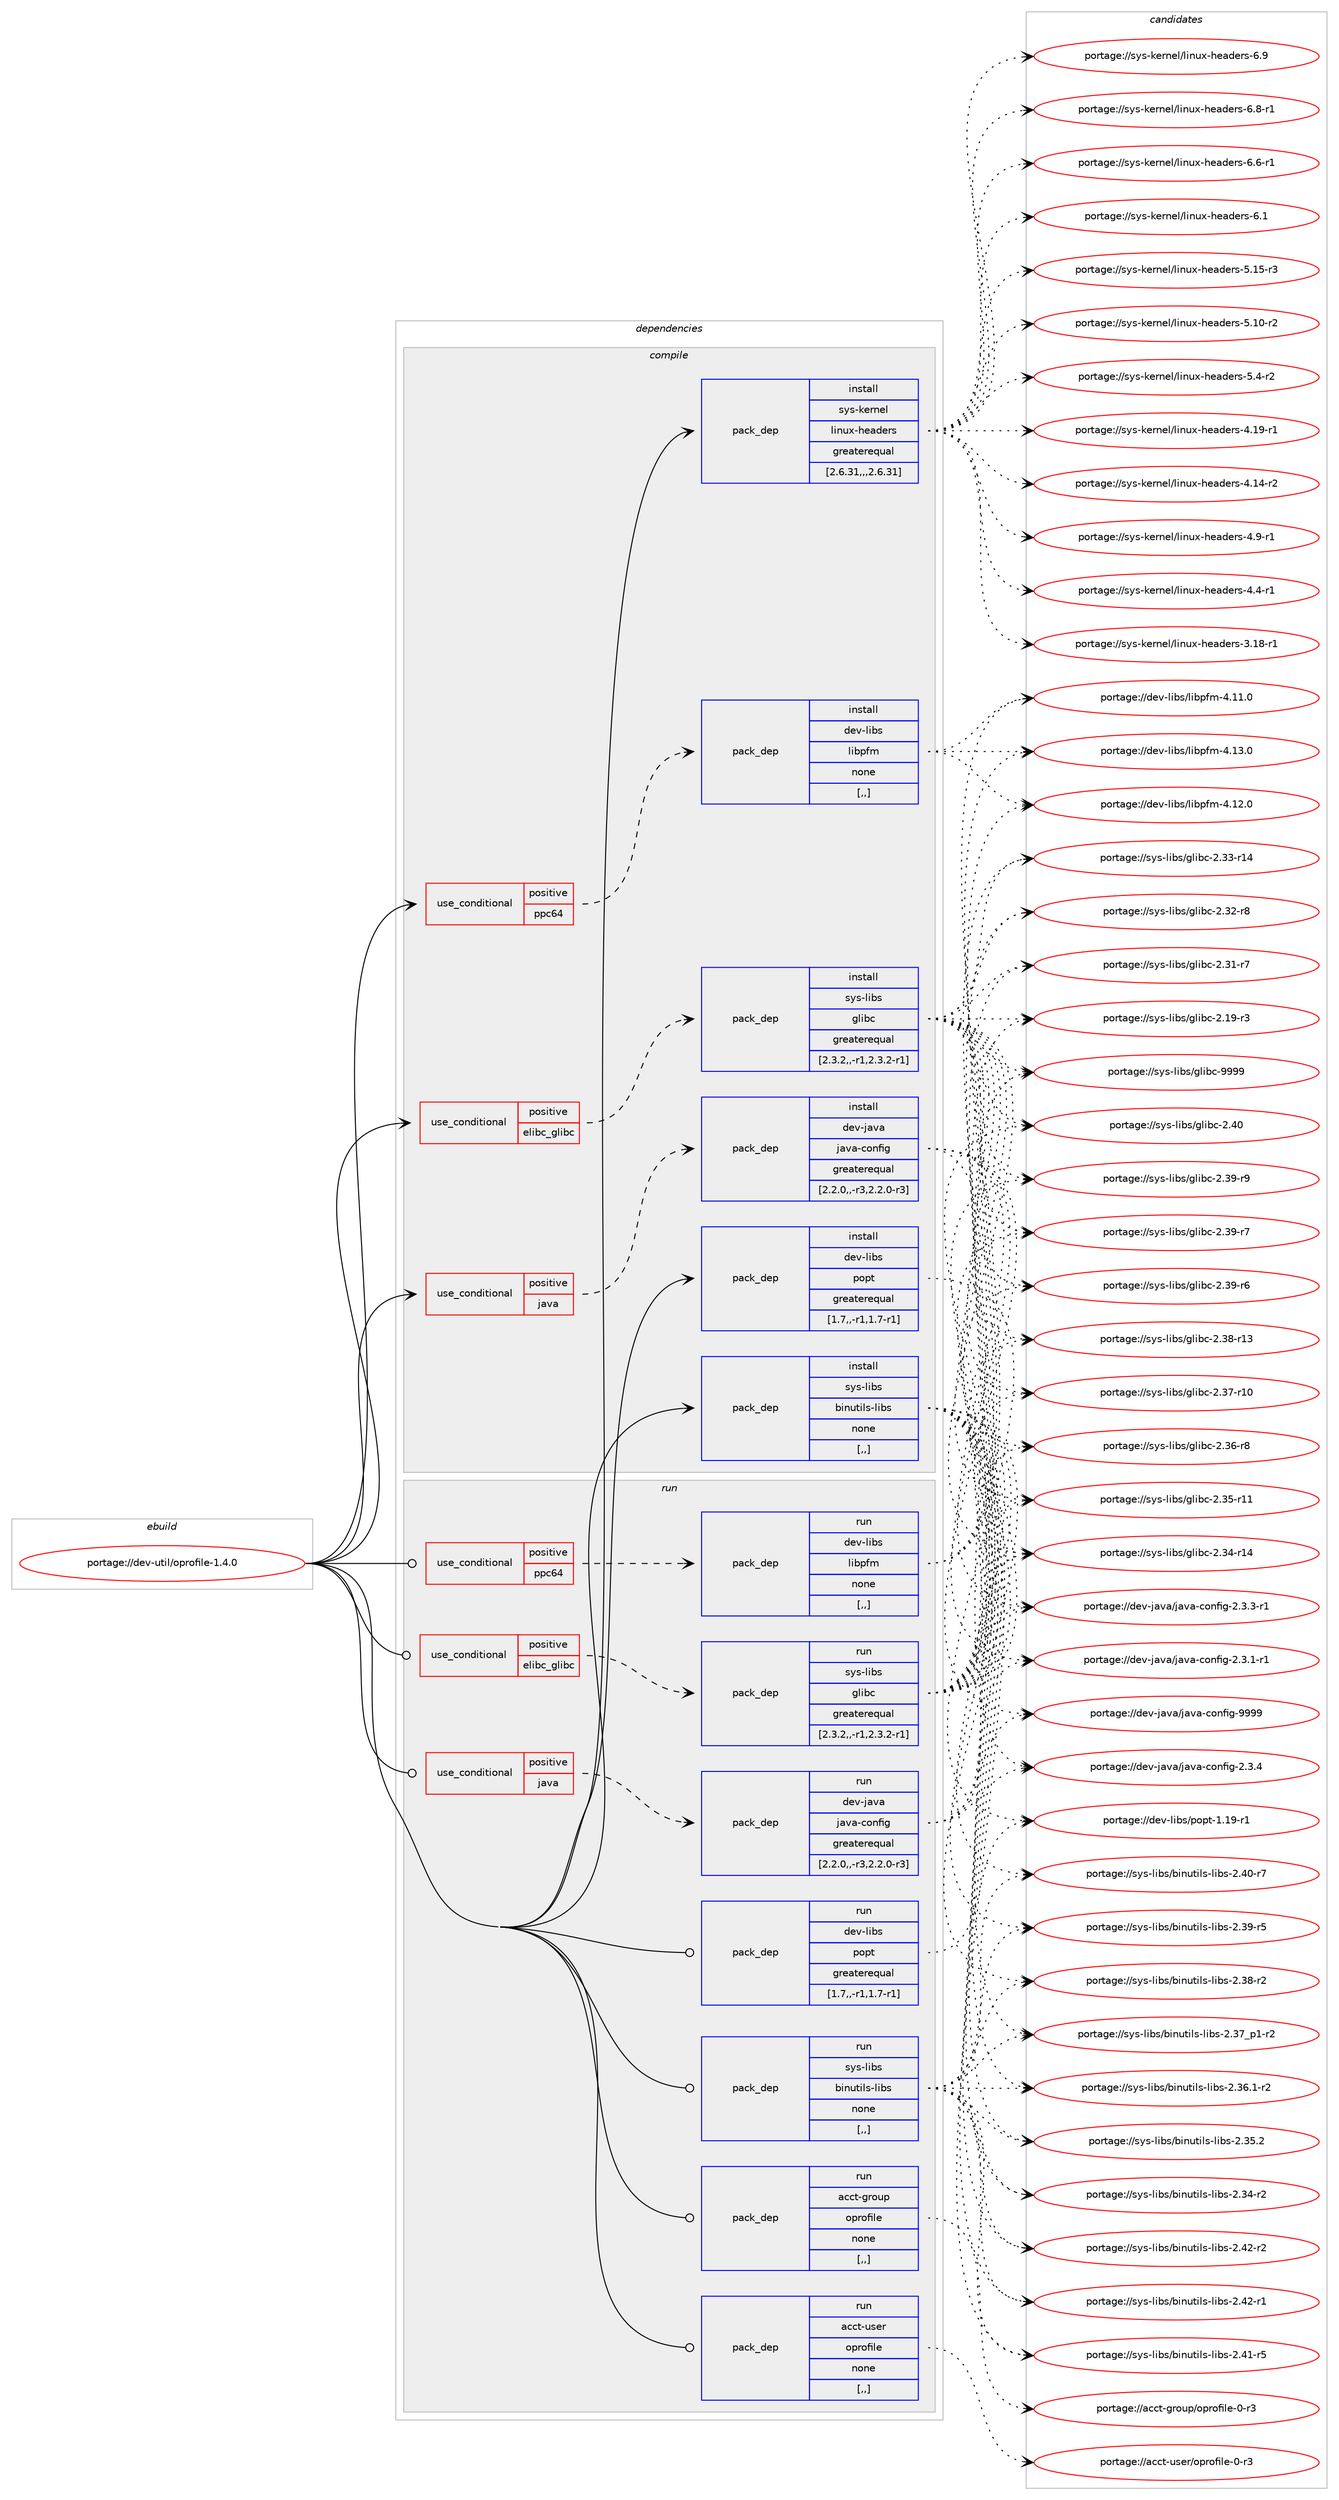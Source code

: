 digraph prolog {

# *************
# Graph options
# *************

newrank=true;
concentrate=true;
compound=true;
graph [rankdir=LR,fontname=Helvetica,fontsize=10,ranksep=1.5];#, ranksep=2.5, nodesep=0.2];
edge  [arrowhead=vee];
node  [fontname=Helvetica,fontsize=10];

# **********
# The ebuild
# **********

subgraph cluster_leftcol {
color=gray;
label=<<i>ebuild</i>>;
id [label="portage://dev-util/oprofile-1.4.0", color=red, width=4, href="../dev-util/oprofile-1.4.0.svg"];
}

# ****************
# The dependencies
# ****************

subgraph cluster_midcol {
color=gray;
label=<<i>dependencies</i>>;
subgraph cluster_compile {
fillcolor="#eeeeee";
style=filled;
label=<<i>compile</i>>;
subgraph cond61016 {
dependency217139 [label=<<TABLE BORDER="0" CELLBORDER="1" CELLSPACING="0" CELLPADDING="4"><TR><TD ROWSPAN="3" CELLPADDING="10">use_conditional</TD></TR><TR><TD>positive</TD></TR><TR><TD>elibc_glibc</TD></TR></TABLE>>, shape=none, color=red];
subgraph pack154682 {
dependency217140 [label=<<TABLE BORDER="0" CELLBORDER="1" CELLSPACING="0" CELLPADDING="4" WIDTH="220"><TR><TD ROWSPAN="6" CELLPADDING="30">pack_dep</TD></TR><TR><TD WIDTH="110">install</TD></TR><TR><TD>sys-libs</TD></TR><TR><TD>glibc</TD></TR><TR><TD>greaterequal</TD></TR><TR><TD>[2.3.2,,-r1,2.3.2-r1]</TD></TR></TABLE>>, shape=none, color=blue];
}
dependency217139:e -> dependency217140:w [weight=20,style="dashed",arrowhead="vee"];
}
id:e -> dependency217139:w [weight=20,style="solid",arrowhead="vee"];
subgraph cond61017 {
dependency217141 [label=<<TABLE BORDER="0" CELLBORDER="1" CELLSPACING="0" CELLPADDING="4"><TR><TD ROWSPAN="3" CELLPADDING="10">use_conditional</TD></TR><TR><TD>positive</TD></TR><TR><TD>java</TD></TR></TABLE>>, shape=none, color=red];
subgraph pack154683 {
dependency217142 [label=<<TABLE BORDER="0" CELLBORDER="1" CELLSPACING="0" CELLPADDING="4" WIDTH="220"><TR><TD ROWSPAN="6" CELLPADDING="30">pack_dep</TD></TR><TR><TD WIDTH="110">install</TD></TR><TR><TD>dev-java</TD></TR><TR><TD>java-config</TD></TR><TR><TD>greaterequal</TD></TR><TR><TD>[2.2.0,,-r3,2.2.0-r3]</TD></TR></TABLE>>, shape=none, color=blue];
}
dependency217141:e -> dependency217142:w [weight=20,style="dashed",arrowhead="vee"];
}
id:e -> dependency217141:w [weight=20,style="solid",arrowhead="vee"];
subgraph cond61018 {
dependency217143 [label=<<TABLE BORDER="0" CELLBORDER="1" CELLSPACING="0" CELLPADDING="4"><TR><TD ROWSPAN="3" CELLPADDING="10">use_conditional</TD></TR><TR><TD>positive</TD></TR><TR><TD>ppc64</TD></TR></TABLE>>, shape=none, color=red];
subgraph pack154684 {
dependency217144 [label=<<TABLE BORDER="0" CELLBORDER="1" CELLSPACING="0" CELLPADDING="4" WIDTH="220"><TR><TD ROWSPAN="6" CELLPADDING="30">pack_dep</TD></TR><TR><TD WIDTH="110">install</TD></TR><TR><TD>dev-libs</TD></TR><TR><TD>libpfm</TD></TR><TR><TD>none</TD></TR><TR><TD>[,,]</TD></TR></TABLE>>, shape=none, color=blue];
}
dependency217143:e -> dependency217144:w [weight=20,style="dashed",arrowhead="vee"];
}
id:e -> dependency217143:w [weight=20,style="solid",arrowhead="vee"];
subgraph pack154685 {
dependency217145 [label=<<TABLE BORDER="0" CELLBORDER="1" CELLSPACING="0" CELLPADDING="4" WIDTH="220"><TR><TD ROWSPAN="6" CELLPADDING="30">pack_dep</TD></TR><TR><TD WIDTH="110">install</TD></TR><TR><TD>dev-libs</TD></TR><TR><TD>popt</TD></TR><TR><TD>greaterequal</TD></TR><TR><TD>[1.7,,-r1,1.7-r1]</TD></TR></TABLE>>, shape=none, color=blue];
}
id:e -> dependency217145:w [weight=20,style="solid",arrowhead="vee"];
subgraph pack154686 {
dependency217146 [label=<<TABLE BORDER="0" CELLBORDER="1" CELLSPACING="0" CELLPADDING="4" WIDTH="220"><TR><TD ROWSPAN="6" CELLPADDING="30">pack_dep</TD></TR><TR><TD WIDTH="110">install</TD></TR><TR><TD>sys-kernel</TD></TR><TR><TD>linux-headers</TD></TR><TR><TD>greaterequal</TD></TR><TR><TD>[2.6.31,,,2.6.31]</TD></TR></TABLE>>, shape=none, color=blue];
}
id:e -> dependency217146:w [weight=20,style="solid",arrowhead="vee"];
subgraph pack154687 {
dependency217147 [label=<<TABLE BORDER="0" CELLBORDER="1" CELLSPACING="0" CELLPADDING="4" WIDTH="220"><TR><TD ROWSPAN="6" CELLPADDING="30">pack_dep</TD></TR><TR><TD WIDTH="110">install</TD></TR><TR><TD>sys-libs</TD></TR><TR><TD>binutils-libs</TD></TR><TR><TD>none</TD></TR><TR><TD>[,,]</TD></TR></TABLE>>, shape=none, color=blue];
}
id:e -> dependency217147:w [weight=20,style="solid",arrowhead="vee"];
}
subgraph cluster_compileandrun {
fillcolor="#eeeeee";
style=filled;
label=<<i>compile and run</i>>;
}
subgraph cluster_run {
fillcolor="#eeeeee";
style=filled;
label=<<i>run</i>>;
subgraph cond61019 {
dependency217148 [label=<<TABLE BORDER="0" CELLBORDER="1" CELLSPACING="0" CELLPADDING="4"><TR><TD ROWSPAN="3" CELLPADDING="10">use_conditional</TD></TR><TR><TD>positive</TD></TR><TR><TD>elibc_glibc</TD></TR></TABLE>>, shape=none, color=red];
subgraph pack154688 {
dependency217149 [label=<<TABLE BORDER="0" CELLBORDER="1" CELLSPACING="0" CELLPADDING="4" WIDTH="220"><TR><TD ROWSPAN="6" CELLPADDING="30">pack_dep</TD></TR><TR><TD WIDTH="110">run</TD></TR><TR><TD>sys-libs</TD></TR><TR><TD>glibc</TD></TR><TR><TD>greaterequal</TD></TR><TR><TD>[2.3.2,,-r1,2.3.2-r1]</TD></TR></TABLE>>, shape=none, color=blue];
}
dependency217148:e -> dependency217149:w [weight=20,style="dashed",arrowhead="vee"];
}
id:e -> dependency217148:w [weight=20,style="solid",arrowhead="odot"];
subgraph cond61020 {
dependency217150 [label=<<TABLE BORDER="0" CELLBORDER="1" CELLSPACING="0" CELLPADDING="4"><TR><TD ROWSPAN="3" CELLPADDING="10">use_conditional</TD></TR><TR><TD>positive</TD></TR><TR><TD>java</TD></TR></TABLE>>, shape=none, color=red];
subgraph pack154689 {
dependency217151 [label=<<TABLE BORDER="0" CELLBORDER="1" CELLSPACING="0" CELLPADDING="4" WIDTH="220"><TR><TD ROWSPAN="6" CELLPADDING="30">pack_dep</TD></TR><TR><TD WIDTH="110">run</TD></TR><TR><TD>dev-java</TD></TR><TR><TD>java-config</TD></TR><TR><TD>greaterequal</TD></TR><TR><TD>[2.2.0,,-r3,2.2.0-r3]</TD></TR></TABLE>>, shape=none, color=blue];
}
dependency217150:e -> dependency217151:w [weight=20,style="dashed",arrowhead="vee"];
}
id:e -> dependency217150:w [weight=20,style="solid",arrowhead="odot"];
subgraph cond61021 {
dependency217152 [label=<<TABLE BORDER="0" CELLBORDER="1" CELLSPACING="0" CELLPADDING="4"><TR><TD ROWSPAN="3" CELLPADDING="10">use_conditional</TD></TR><TR><TD>positive</TD></TR><TR><TD>ppc64</TD></TR></TABLE>>, shape=none, color=red];
subgraph pack154690 {
dependency217153 [label=<<TABLE BORDER="0" CELLBORDER="1" CELLSPACING="0" CELLPADDING="4" WIDTH="220"><TR><TD ROWSPAN="6" CELLPADDING="30">pack_dep</TD></TR><TR><TD WIDTH="110">run</TD></TR><TR><TD>dev-libs</TD></TR><TR><TD>libpfm</TD></TR><TR><TD>none</TD></TR><TR><TD>[,,]</TD></TR></TABLE>>, shape=none, color=blue];
}
dependency217152:e -> dependency217153:w [weight=20,style="dashed",arrowhead="vee"];
}
id:e -> dependency217152:w [weight=20,style="solid",arrowhead="odot"];
subgraph pack154691 {
dependency217154 [label=<<TABLE BORDER="0" CELLBORDER="1" CELLSPACING="0" CELLPADDING="4" WIDTH="220"><TR><TD ROWSPAN="6" CELLPADDING="30">pack_dep</TD></TR><TR><TD WIDTH="110">run</TD></TR><TR><TD>acct-group</TD></TR><TR><TD>oprofile</TD></TR><TR><TD>none</TD></TR><TR><TD>[,,]</TD></TR></TABLE>>, shape=none, color=blue];
}
id:e -> dependency217154:w [weight=20,style="solid",arrowhead="odot"];
subgraph pack154692 {
dependency217155 [label=<<TABLE BORDER="0" CELLBORDER="1" CELLSPACING="0" CELLPADDING="4" WIDTH="220"><TR><TD ROWSPAN="6" CELLPADDING="30">pack_dep</TD></TR><TR><TD WIDTH="110">run</TD></TR><TR><TD>acct-user</TD></TR><TR><TD>oprofile</TD></TR><TR><TD>none</TD></TR><TR><TD>[,,]</TD></TR></TABLE>>, shape=none, color=blue];
}
id:e -> dependency217155:w [weight=20,style="solid",arrowhead="odot"];
subgraph pack154693 {
dependency217156 [label=<<TABLE BORDER="0" CELLBORDER="1" CELLSPACING="0" CELLPADDING="4" WIDTH="220"><TR><TD ROWSPAN="6" CELLPADDING="30">pack_dep</TD></TR><TR><TD WIDTH="110">run</TD></TR><TR><TD>dev-libs</TD></TR><TR><TD>popt</TD></TR><TR><TD>greaterequal</TD></TR><TR><TD>[1.7,,-r1,1.7-r1]</TD></TR></TABLE>>, shape=none, color=blue];
}
id:e -> dependency217156:w [weight=20,style="solid",arrowhead="odot"];
subgraph pack154694 {
dependency217157 [label=<<TABLE BORDER="0" CELLBORDER="1" CELLSPACING="0" CELLPADDING="4" WIDTH="220"><TR><TD ROWSPAN="6" CELLPADDING="30">pack_dep</TD></TR><TR><TD WIDTH="110">run</TD></TR><TR><TD>sys-libs</TD></TR><TR><TD>binutils-libs</TD></TR><TR><TD>none</TD></TR><TR><TD>[,,]</TD></TR></TABLE>>, shape=none, color=blue];
}
id:e -> dependency217157:w [weight=20,style="solid",arrowhead="odot"];
}
}

# **************
# The candidates
# **************

subgraph cluster_choices {
rank=same;
color=gray;
label=<<i>candidates</i>>;

subgraph choice154682 {
color=black;
nodesep=1;
choice11512111545108105981154710310810598994557575757 [label="portage://sys-libs/glibc-9999", color=red, width=4,href="../sys-libs/glibc-9999.svg"];
choice11512111545108105981154710310810598994550465248 [label="portage://sys-libs/glibc-2.40", color=red, width=4,href="../sys-libs/glibc-2.40.svg"];
choice115121115451081059811547103108105989945504651574511457 [label="portage://sys-libs/glibc-2.39-r9", color=red, width=4,href="../sys-libs/glibc-2.39-r9.svg"];
choice115121115451081059811547103108105989945504651574511455 [label="portage://sys-libs/glibc-2.39-r7", color=red, width=4,href="../sys-libs/glibc-2.39-r7.svg"];
choice115121115451081059811547103108105989945504651574511454 [label="portage://sys-libs/glibc-2.39-r6", color=red, width=4,href="../sys-libs/glibc-2.39-r6.svg"];
choice11512111545108105981154710310810598994550465156451144951 [label="portage://sys-libs/glibc-2.38-r13", color=red, width=4,href="../sys-libs/glibc-2.38-r13.svg"];
choice11512111545108105981154710310810598994550465155451144948 [label="portage://sys-libs/glibc-2.37-r10", color=red, width=4,href="../sys-libs/glibc-2.37-r10.svg"];
choice115121115451081059811547103108105989945504651544511456 [label="portage://sys-libs/glibc-2.36-r8", color=red, width=4,href="../sys-libs/glibc-2.36-r8.svg"];
choice11512111545108105981154710310810598994550465153451144949 [label="portage://sys-libs/glibc-2.35-r11", color=red, width=4,href="../sys-libs/glibc-2.35-r11.svg"];
choice11512111545108105981154710310810598994550465152451144952 [label="portage://sys-libs/glibc-2.34-r14", color=red, width=4,href="../sys-libs/glibc-2.34-r14.svg"];
choice11512111545108105981154710310810598994550465151451144952 [label="portage://sys-libs/glibc-2.33-r14", color=red, width=4,href="../sys-libs/glibc-2.33-r14.svg"];
choice115121115451081059811547103108105989945504651504511456 [label="portage://sys-libs/glibc-2.32-r8", color=red, width=4,href="../sys-libs/glibc-2.32-r8.svg"];
choice115121115451081059811547103108105989945504651494511455 [label="portage://sys-libs/glibc-2.31-r7", color=red, width=4,href="../sys-libs/glibc-2.31-r7.svg"];
choice115121115451081059811547103108105989945504649574511451 [label="portage://sys-libs/glibc-2.19-r3", color=red, width=4,href="../sys-libs/glibc-2.19-r3.svg"];
dependency217140:e -> choice11512111545108105981154710310810598994557575757:w [style=dotted,weight="100"];
dependency217140:e -> choice11512111545108105981154710310810598994550465248:w [style=dotted,weight="100"];
dependency217140:e -> choice115121115451081059811547103108105989945504651574511457:w [style=dotted,weight="100"];
dependency217140:e -> choice115121115451081059811547103108105989945504651574511455:w [style=dotted,weight="100"];
dependency217140:e -> choice115121115451081059811547103108105989945504651574511454:w [style=dotted,weight="100"];
dependency217140:e -> choice11512111545108105981154710310810598994550465156451144951:w [style=dotted,weight="100"];
dependency217140:e -> choice11512111545108105981154710310810598994550465155451144948:w [style=dotted,weight="100"];
dependency217140:e -> choice115121115451081059811547103108105989945504651544511456:w [style=dotted,weight="100"];
dependency217140:e -> choice11512111545108105981154710310810598994550465153451144949:w [style=dotted,weight="100"];
dependency217140:e -> choice11512111545108105981154710310810598994550465152451144952:w [style=dotted,weight="100"];
dependency217140:e -> choice11512111545108105981154710310810598994550465151451144952:w [style=dotted,weight="100"];
dependency217140:e -> choice115121115451081059811547103108105989945504651504511456:w [style=dotted,weight="100"];
dependency217140:e -> choice115121115451081059811547103108105989945504651494511455:w [style=dotted,weight="100"];
dependency217140:e -> choice115121115451081059811547103108105989945504649574511451:w [style=dotted,weight="100"];
}
subgraph choice154683 {
color=black;
nodesep=1;
choice10010111845106971189747106971189745991111101021051034557575757 [label="portage://dev-java/java-config-9999", color=red, width=4,href="../dev-java/java-config-9999.svg"];
choice1001011184510697118974710697118974599111110102105103455046514652 [label="portage://dev-java/java-config-2.3.4", color=red, width=4,href="../dev-java/java-config-2.3.4.svg"];
choice10010111845106971189747106971189745991111101021051034550465146514511449 [label="portage://dev-java/java-config-2.3.3-r1", color=red, width=4,href="../dev-java/java-config-2.3.3-r1.svg"];
choice10010111845106971189747106971189745991111101021051034550465146494511449 [label="portage://dev-java/java-config-2.3.1-r1", color=red, width=4,href="../dev-java/java-config-2.3.1-r1.svg"];
dependency217142:e -> choice10010111845106971189747106971189745991111101021051034557575757:w [style=dotted,weight="100"];
dependency217142:e -> choice1001011184510697118974710697118974599111110102105103455046514652:w [style=dotted,weight="100"];
dependency217142:e -> choice10010111845106971189747106971189745991111101021051034550465146514511449:w [style=dotted,weight="100"];
dependency217142:e -> choice10010111845106971189747106971189745991111101021051034550465146494511449:w [style=dotted,weight="100"];
}
subgraph choice154684 {
color=black;
nodesep=1;
choice1001011184510810598115471081059811210210945524649514648 [label="portage://dev-libs/libpfm-4.13.0", color=red, width=4,href="../dev-libs/libpfm-4.13.0.svg"];
choice1001011184510810598115471081059811210210945524649504648 [label="portage://dev-libs/libpfm-4.12.0", color=red, width=4,href="../dev-libs/libpfm-4.12.0.svg"];
choice1001011184510810598115471081059811210210945524649494648 [label="portage://dev-libs/libpfm-4.11.0", color=red, width=4,href="../dev-libs/libpfm-4.11.0.svg"];
dependency217144:e -> choice1001011184510810598115471081059811210210945524649514648:w [style=dotted,weight="100"];
dependency217144:e -> choice1001011184510810598115471081059811210210945524649504648:w [style=dotted,weight="100"];
dependency217144:e -> choice1001011184510810598115471081059811210210945524649494648:w [style=dotted,weight="100"];
}
subgraph choice154685 {
color=black;
nodesep=1;
choice10010111845108105981154711211111211645494649574511449 [label="portage://dev-libs/popt-1.19-r1", color=red, width=4,href="../dev-libs/popt-1.19-r1.svg"];
dependency217145:e -> choice10010111845108105981154711211111211645494649574511449:w [style=dotted,weight="100"];
}
subgraph choice154686 {
color=black;
nodesep=1;
choice1151211154510710111411010110847108105110117120451041019710010111411545544657 [label="portage://sys-kernel/linux-headers-6.9", color=red, width=4,href="../sys-kernel/linux-headers-6.9.svg"];
choice11512111545107101114110101108471081051101171204510410197100101114115455446564511449 [label="portage://sys-kernel/linux-headers-6.8-r1", color=red, width=4,href="../sys-kernel/linux-headers-6.8-r1.svg"];
choice11512111545107101114110101108471081051101171204510410197100101114115455446544511449 [label="portage://sys-kernel/linux-headers-6.6-r1", color=red, width=4,href="../sys-kernel/linux-headers-6.6-r1.svg"];
choice1151211154510710111411010110847108105110117120451041019710010111411545544649 [label="portage://sys-kernel/linux-headers-6.1", color=red, width=4,href="../sys-kernel/linux-headers-6.1.svg"];
choice1151211154510710111411010110847108105110117120451041019710010111411545534649534511451 [label="portage://sys-kernel/linux-headers-5.15-r3", color=red, width=4,href="../sys-kernel/linux-headers-5.15-r3.svg"];
choice1151211154510710111411010110847108105110117120451041019710010111411545534649484511450 [label="portage://sys-kernel/linux-headers-5.10-r2", color=red, width=4,href="../sys-kernel/linux-headers-5.10-r2.svg"];
choice11512111545107101114110101108471081051101171204510410197100101114115455346524511450 [label="portage://sys-kernel/linux-headers-5.4-r2", color=red, width=4,href="../sys-kernel/linux-headers-5.4-r2.svg"];
choice1151211154510710111411010110847108105110117120451041019710010111411545524649574511449 [label="portage://sys-kernel/linux-headers-4.19-r1", color=red, width=4,href="../sys-kernel/linux-headers-4.19-r1.svg"];
choice1151211154510710111411010110847108105110117120451041019710010111411545524649524511450 [label="portage://sys-kernel/linux-headers-4.14-r2", color=red, width=4,href="../sys-kernel/linux-headers-4.14-r2.svg"];
choice11512111545107101114110101108471081051101171204510410197100101114115455246574511449 [label="portage://sys-kernel/linux-headers-4.9-r1", color=red, width=4,href="../sys-kernel/linux-headers-4.9-r1.svg"];
choice11512111545107101114110101108471081051101171204510410197100101114115455246524511449 [label="portage://sys-kernel/linux-headers-4.4-r1", color=red, width=4,href="../sys-kernel/linux-headers-4.4-r1.svg"];
choice1151211154510710111411010110847108105110117120451041019710010111411545514649564511449 [label="portage://sys-kernel/linux-headers-3.18-r1", color=red, width=4,href="../sys-kernel/linux-headers-3.18-r1.svg"];
dependency217146:e -> choice1151211154510710111411010110847108105110117120451041019710010111411545544657:w [style=dotted,weight="100"];
dependency217146:e -> choice11512111545107101114110101108471081051101171204510410197100101114115455446564511449:w [style=dotted,weight="100"];
dependency217146:e -> choice11512111545107101114110101108471081051101171204510410197100101114115455446544511449:w [style=dotted,weight="100"];
dependency217146:e -> choice1151211154510710111411010110847108105110117120451041019710010111411545544649:w [style=dotted,weight="100"];
dependency217146:e -> choice1151211154510710111411010110847108105110117120451041019710010111411545534649534511451:w [style=dotted,weight="100"];
dependency217146:e -> choice1151211154510710111411010110847108105110117120451041019710010111411545534649484511450:w [style=dotted,weight="100"];
dependency217146:e -> choice11512111545107101114110101108471081051101171204510410197100101114115455346524511450:w [style=dotted,weight="100"];
dependency217146:e -> choice1151211154510710111411010110847108105110117120451041019710010111411545524649574511449:w [style=dotted,weight="100"];
dependency217146:e -> choice1151211154510710111411010110847108105110117120451041019710010111411545524649524511450:w [style=dotted,weight="100"];
dependency217146:e -> choice11512111545107101114110101108471081051101171204510410197100101114115455246574511449:w [style=dotted,weight="100"];
dependency217146:e -> choice11512111545107101114110101108471081051101171204510410197100101114115455246524511449:w [style=dotted,weight="100"];
dependency217146:e -> choice1151211154510710111411010110847108105110117120451041019710010111411545514649564511449:w [style=dotted,weight="100"];
}
subgraph choice154687 {
color=black;
nodesep=1;
choice11512111545108105981154798105110117116105108115451081059811545504652504511450 [label="portage://sys-libs/binutils-libs-2.42-r2", color=red, width=4,href="../sys-libs/binutils-libs-2.42-r2.svg"];
choice11512111545108105981154798105110117116105108115451081059811545504652504511449 [label="portage://sys-libs/binutils-libs-2.42-r1", color=red, width=4,href="../sys-libs/binutils-libs-2.42-r1.svg"];
choice11512111545108105981154798105110117116105108115451081059811545504652494511453 [label="portage://sys-libs/binutils-libs-2.41-r5", color=red, width=4,href="../sys-libs/binutils-libs-2.41-r5.svg"];
choice11512111545108105981154798105110117116105108115451081059811545504652484511455 [label="portage://sys-libs/binutils-libs-2.40-r7", color=red, width=4,href="../sys-libs/binutils-libs-2.40-r7.svg"];
choice11512111545108105981154798105110117116105108115451081059811545504651574511453 [label="portage://sys-libs/binutils-libs-2.39-r5", color=red, width=4,href="../sys-libs/binutils-libs-2.39-r5.svg"];
choice11512111545108105981154798105110117116105108115451081059811545504651564511450 [label="portage://sys-libs/binutils-libs-2.38-r2", color=red, width=4,href="../sys-libs/binutils-libs-2.38-r2.svg"];
choice115121115451081059811547981051101171161051081154510810598115455046515595112494511450 [label="portage://sys-libs/binutils-libs-2.37_p1-r2", color=red, width=4,href="../sys-libs/binutils-libs-2.37_p1-r2.svg"];
choice115121115451081059811547981051101171161051081154510810598115455046515446494511450 [label="portage://sys-libs/binutils-libs-2.36.1-r2", color=red, width=4,href="../sys-libs/binutils-libs-2.36.1-r2.svg"];
choice11512111545108105981154798105110117116105108115451081059811545504651534650 [label="portage://sys-libs/binutils-libs-2.35.2", color=red, width=4,href="../sys-libs/binutils-libs-2.35.2.svg"];
choice11512111545108105981154798105110117116105108115451081059811545504651524511450 [label="portage://sys-libs/binutils-libs-2.34-r2", color=red, width=4,href="../sys-libs/binutils-libs-2.34-r2.svg"];
dependency217147:e -> choice11512111545108105981154798105110117116105108115451081059811545504652504511450:w [style=dotted,weight="100"];
dependency217147:e -> choice11512111545108105981154798105110117116105108115451081059811545504652504511449:w [style=dotted,weight="100"];
dependency217147:e -> choice11512111545108105981154798105110117116105108115451081059811545504652494511453:w [style=dotted,weight="100"];
dependency217147:e -> choice11512111545108105981154798105110117116105108115451081059811545504652484511455:w [style=dotted,weight="100"];
dependency217147:e -> choice11512111545108105981154798105110117116105108115451081059811545504651574511453:w [style=dotted,weight="100"];
dependency217147:e -> choice11512111545108105981154798105110117116105108115451081059811545504651564511450:w [style=dotted,weight="100"];
dependency217147:e -> choice115121115451081059811547981051101171161051081154510810598115455046515595112494511450:w [style=dotted,weight="100"];
dependency217147:e -> choice115121115451081059811547981051101171161051081154510810598115455046515446494511450:w [style=dotted,weight="100"];
dependency217147:e -> choice11512111545108105981154798105110117116105108115451081059811545504651534650:w [style=dotted,weight="100"];
dependency217147:e -> choice11512111545108105981154798105110117116105108115451081059811545504651524511450:w [style=dotted,weight="100"];
}
subgraph choice154688 {
color=black;
nodesep=1;
choice11512111545108105981154710310810598994557575757 [label="portage://sys-libs/glibc-9999", color=red, width=4,href="../sys-libs/glibc-9999.svg"];
choice11512111545108105981154710310810598994550465248 [label="portage://sys-libs/glibc-2.40", color=red, width=4,href="../sys-libs/glibc-2.40.svg"];
choice115121115451081059811547103108105989945504651574511457 [label="portage://sys-libs/glibc-2.39-r9", color=red, width=4,href="../sys-libs/glibc-2.39-r9.svg"];
choice115121115451081059811547103108105989945504651574511455 [label="portage://sys-libs/glibc-2.39-r7", color=red, width=4,href="../sys-libs/glibc-2.39-r7.svg"];
choice115121115451081059811547103108105989945504651574511454 [label="portage://sys-libs/glibc-2.39-r6", color=red, width=4,href="../sys-libs/glibc-2.39-r6.svg"];
choice11512111545108105981154710310810598994550465156451144951 [label="portage://sys-libs/glibc-2.38-r13", color=red, width=4,href="../sys-libs/glibc-2.38-r13.svg"];
choice11512111545108105981154710310810598994550465155451144948 [label="portage://sys-libs/glibc-2.37-r10", color=red, width=4,href="../sys-libs/glibc-2.37-r10.svg"];
choice115121115451081059811547103108105989945504651544511456 [label="portage://sys-libs/glibc-2.36-r8", color=red, width=4,href="../sys-libs/glibc-2.36-r8.svg"];
choice11512111545108105981154710310810598994550465153451144949 [label="portage://sys-libs/glibc-2.35-r11", color=red, width=4,href="../sys-libs/glibc-2.35-r11.svg"];
choice11512111545108105981154710310810598994550465152451144952 [label="portage://sys-libs/glibc-2.34-r14", color=red, width=4,href="../sys-libs/glibc-2.34-r14.svg"];
choice11512111545108105981154710310810598994550465151451144952 [label="portage://sys-libs/glibc-2.33-r14", color=red, width=4,href="../sys-libs/glibc-2.33-r14.svg"];
choice115121115451081059811547103108105989945504651504511456 [label="portage://sys-libs/glibc-2.32-r8", color=red, width=4,href="../sys-libs/glibc-2.32-r8.svg"];
choice115121115451081059811547103108105989945504651494511455 [label="portage://sys-libs/glibc-2.31-r7", color=red, width=4,href="../sys-libs/glibc-2.31-r7.svg"];
choice115121115451081059811547103108105989945504649574511451 [label="portage://sys-libs/glibc-2.19-r3", color=red, width=4,href="../sys-libs/glibc-2.19-r3.svg"];
dependency217149:e -> choice11512111545108105981154710310810598994557575757:w [style=dotted,weight="100"];
dependency217149:e -> choice11512111545108105981154710310810598994550465248:w [style=dotted,weight="100"];
dependency217149:e -> choice115121115451081059811547103108105989945504651574511457:w [style=dotted,weight="100"];
dependency217149:e -> choice115121115451081059811547103108105989945504651574511455:w [style=dotted,weight="100"];
dependency217149:e -> choice115121115451081059811547103108105989945504651574511454:w [style=dotted,weight="100"];
dependency217149:e -> choice11512111545108105981154710310810598994550465156451144951:w [style=dotted,weight="100"];
dependency217149:e -> choice11512111545108105981154710310810598994550465155451144948:w [style=dotted,weight="100"];
dependency217149:e -> choice115121115451081059811547103108105989945504651544511456:w [style=dotted,weight="100"];
dependency217149:e -> choice11512111545108105981154710310810598994550465153451144949:w [style=dotted,weight="100"];
dependency217149:e -> choice11512111545108105981154710310810598994550465152451144952:w [style=dotted,weight="100"];
dependency217149:e -> choice11512111545108105981154710310810598994550465151451144952:w [style=dotted,weight="100"];
dependency217149:e -> choice115121115451081059811547103108105989945504651504511456:w [style=dotted,weight="100"];
dependency217149:e -> choice115121115451081059811547103108105989945504651494511455:w [style=dotted,weight="100"];
dependency217149:e -> choice115121115451081059811547103108105989945504649574511451:w [style=dotted,weight="100"];
}
subgraph choice154689 {
color=black;
nodesep=1;
choice10010111845106971189747106971189745991111101021051034557575757 [label="portage://dev-java/java-config-9999", color=red, width=4,href="../dev-java/java-config-9999.svg"];
choice1001011184510697118974710697118974599111110102105103455046514652 [label="portage://dev-java/java-config-2.3.4", color=red, width=4,href="../dev-java/java-config-2.3.4.svg"];
choice10010111845106971189747106971189745991111101021051034550465146514511449 [label="portage://dev-java/java-config-2.3.3-r1", color=red, width=4,href="../dev-java/java-config-2.3.3-r1.svg"];
choice10010111845106971189747106971189745991111101021051034550465146494511449 [label="portage://dev-java/java-config-2.3.1-r1", color=red, width=4,href="../dev-java/java-config-2.3.1-r1.svg"];
dependency217151:e -> choice10010111845106971189747106971189745991111101021051034557575757:w [style=dotted,weight="100"];
dependency217151:e -> choice1001011184510697118974710697118974599111110102105103455046514652:w [style=dotted,weight="100"];
dependency217151:e -> choice10010111845106971189747106971189745991111101021051034550465146514511449:w [style=dotted,weight="100"];
dependency217151:e -> choice10010111845106971189747106971189745991111101021051034550465146494511449:w [style=dotted,weight="100"];
}
subgraph choice154690 {
color=black;
nodesep=1;
choice1001011184510810598115471081059811210210945524649514648 [label="portage://dev-libs/libpfm-4.13.0", color=red, width=4,href="../dev-libs/libpfm-4.13.0.svg"];
choice1001011184510810598115471081059811210210945524649504648 [label="portage://dev-libs/libpfm-4.12.0", color=red, width=4,href="../dev-libs/libpfm-4.12.0.svg"];
choice1001011184510810598115471081059811210210945524649494648 [label="portage://dev-libs/libpfm-4.11.0", color=red, width=4,href="../dev-libs/libpfm-4.11.0.svg"];
dependency217153:e -> choice1001011184510810598115471081059811210210945524649514648:w [style=dotted,weight="100"];
dependency217153:e -> choice1001011184510810598115471081059811210210945524649504648:w [style=dotted,weight="100"];
dependency217153:e -> choice1001011184510810598115471081059811210210945524649494648:w [style=dotted,weight="100"];
}
subgraph choice154691 {
color=black;
nodesep=1;
choice979999116451031141111171124711111211411110210510810145484511451 [label="portage://acct-group/oprofile-0-r3", color=red, width=4,href="../acct-group/oprofile-0-r3.svg"];
dependency217154:e -> choice979999116451031141111171124711111211411110210510810145484511451:w [style=dotted,weight="100"];
}
subgraph choice154692 {
color=black;
nodesep=1;
choice979999116451171151011144711111211411110210510810145484511451 [label="portage://acct-user/oprofile-0-r3", color=red, width=4,href="../acct-user/oprofile-0-r3.svg"];
dependency217155:e -> choice979999116451171151011144711111211411110210510810145484511451:w [style=dotted,weight="100"];
}
subgraph choice154693 {
color=black;
nodesep=1;
choice10010111845108105981154711211111211645494649574511449 [label="portage://dev-libs/popt-1.19-r1", color=red, width=4,href="../dev-libs/popt-1.19-r1.svg"];
dependency217156:e -> choice10010111845108105981154711211111211645494649574511449:w [style=dotted,weight="100"];
}
subgraph choice154694 {
color=black;
nodesep=1;
choice11512111545108105981154798105110117116105108115451081059811545504652504511450 [label="portage://sys-libs/binutils-libs-2.42-r2", color=red, width=4,href="../sys-libs/binutils-libs-2.42-r2.svg"];
choice11512111545108105981154798105110117116105108115451081059811545504652504511449 [label="portage://sys-libs/binutils-libs-2.42-r1", color=red, width=4,href="../sys-libs/binutils-libs-2.42-r1.svg"];
choice11512111545108105981154798105110117116105108115451081059811545504652494511453 [label="portage://sys-libs/binutils-libs-2.41-r5", color=red, width=4,href="../sys-libs/binutils-libs-2.41-r5.svg"];
choice11512111545108105981154798105110117116105108115451081059811545504652484511455 [label="portage://sys-libs/binutils-libs-2.40-r7", color=red, width=4,href="../sys-libs/binutils-libs-2.40-r7.svg"];
choice11512111545108105981154798105110117116105108115451081059811545504651574511453 [label="portage://sys-libs/binutils-libs-2.39-r5", color=red, width=4,href="../sys-libs/binutils-libs-2.39-r5.svg"];
choice11512111545108105981154798105110117116105108115451081059811545504651564511450 [label="portage://sys-libs/binutils-libs-2.38-r2", color=red, width=4,href="../sys-libs/binutils-libs-2.38-r2.svg"];
choice115121115451081059811547981051101171161051081154510810598115455046515595112494511450 [label="portage://sys-libs/binutils-libs-2.37_p1-r2", color=red, width=4,href="../sys-libs/binutils-libs-2.37_p1-r2.svg"];
choice115121115451081059811547981051101171161051081154510810598115455046515446494511450 [label="portage://sys-libs/binutils-libs-2.36.1-r2", color=red, width=4,href="../sys-libs/binutils-libs-2.36.1-r2.svg"];
choice11512111545108105981154798105110117116105108115451081059811545504651534650 [label="portage://sys-libs/binutils-libs-2.35.2", color=red, width=4,href="../sys-libs/binutils-libs-2.35.2.svg"];
choice11512111545108105981154798105110117116105108115451081059811545504651524511450 [label="portage://sys-libs/binutils-libs-2.34-r2", color=red, width=4,href="../sys-libs/binutils-libs-2.34-r2.svg"];
dependency217157:e -> choice11512111545108105981154798105110117116105108115451081059811545504652504511450:w [style=dotted,weight="100"];
dependency217157:e -> choice11512111545108105981154798105110117116105108115451081059811545504652504511449:w [style=dotted,weight="100"];
dependency217157:e -> choice11512111545108105981154798105110117116105108115451081059811545504652494511453:w [style=dotted,weight="100"];
dependency217157:e -> choice11512111545108105981154798105110117116105108115451081059811545504652484511455:w [style=dotted,weight="100"];
dependency217157:e -> choice11512111545108105981154798105110117116105108115451081059811545504651574511453:w [style=dotted,weight="100"];
dependency217157:e -> choice11512111545108105981154798105110117116105108115451081059811545504651564511450:w [style=dotted,weight="100"];
dependency217157:e -> choice115121115451081059811547981051101171161051081154510810598115455046515595112494511450:w [style=dotted,weight="100"];
dependency217157:e -> choice115121115451081059811547981051101171161051081154510810598115455046515446494511450:w [style=dotted,weight="100"];
dependency217157:e -> choice11512111545108105981154798105110117116105108115451081059811545504651534650:w [style=dotted,weight="100"];
dependency217157:e -> choice11512111545108105981154798105110117116105108115451081059811545504651524511450:w [style=dotted,weight="100"];
}
}

}
